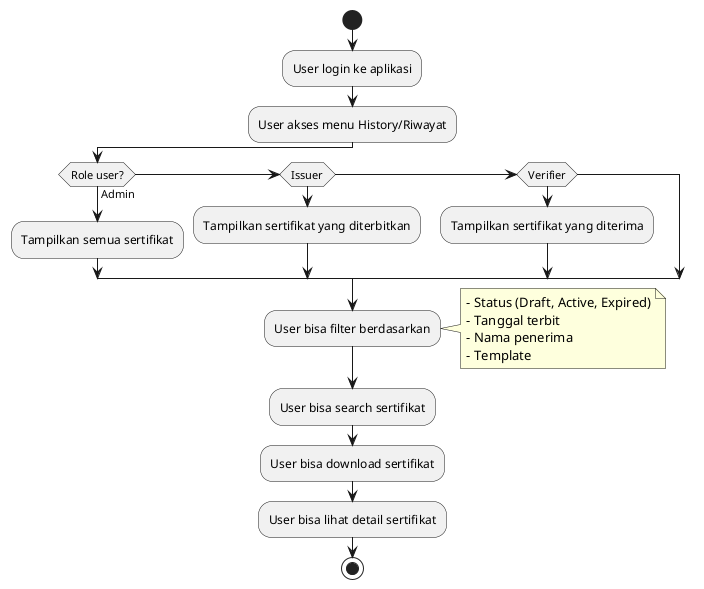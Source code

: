 @startuml
start
:User login ke aplikasi;
:User akses menu History/Riwayat;
if (Role user?) then (Admin)
  :Tampilkan semua sertifikat;
elseif (Issuer) then
  :Tampilkan sertifikat yang diterbitkan;
elseif (Verifier) then
  :Tampilkan sertifikat yang diterima;
endif
:User bisa filter berdasarkan;
note right
  - Status (Draft, Active, Expired)
  - Tanggal terbit
  - Nama penerima
  - Template
end note
:User bisa search sertifikat;
:User bisa download sertifikat;
:User bisa lihat detail sertifikat;
stop
@enduml 